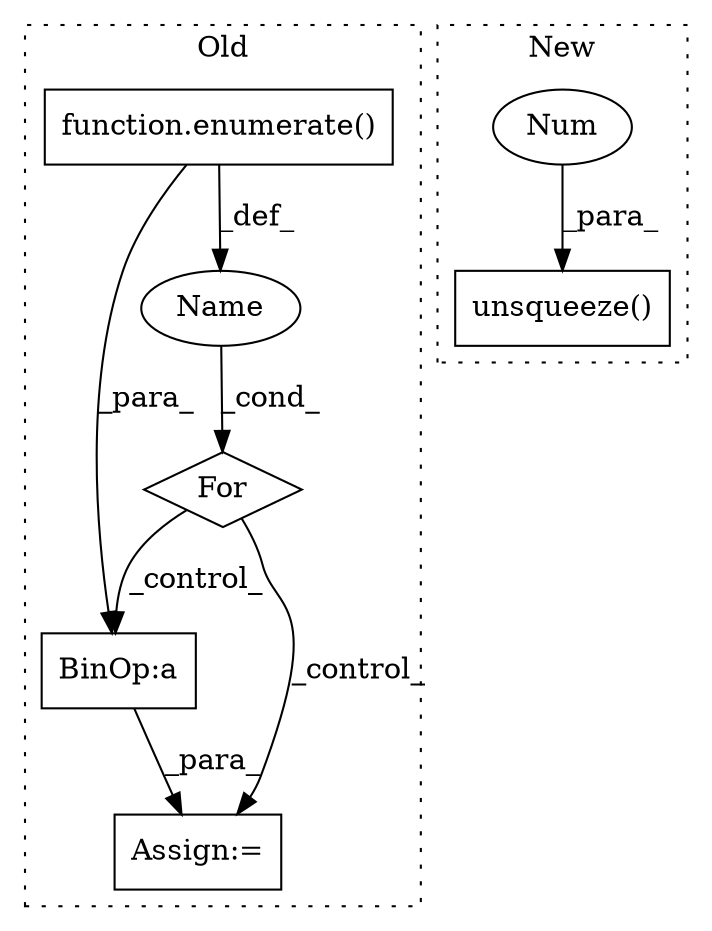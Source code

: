 digraph G {
subgraph cluster0 {
1 [label="function.enumerate()" a="75" s="41851,41864" l="10,1" shape="box"];
4 [label="BinOp:a" a="82" s="42233" l="4" shape="box"];
5 [label="Assign:=" a="68" s="42219" l="3" shape="box"];
6 [label="Name" a="87" s="41842" l="5" shape="ellipse"];
7 [label="For" a="107" s="41835,41865" l="4,15" shape="diamond"];
label = "Old";
style="dotted";
}
subgraph cluster1 {
2 [label="unsqueeze()" a="75" s="41783,41799" l="15,1" shape="box"];
3 [label="Num" a="76" s="41798" l="1" shape="ellipse"];
label = "New";
style="dotted";
}
1 -> 6 [label="_def_"];
1 -> 4 [label="_para_"];
3 -> 2 [label="_para_"];
4 -> 5 [label="_para_"];
6 -> 7 [label="_cond_"];
7 -> 4 [label="_control_"];
7 -> 5 [label="_control_"];
}